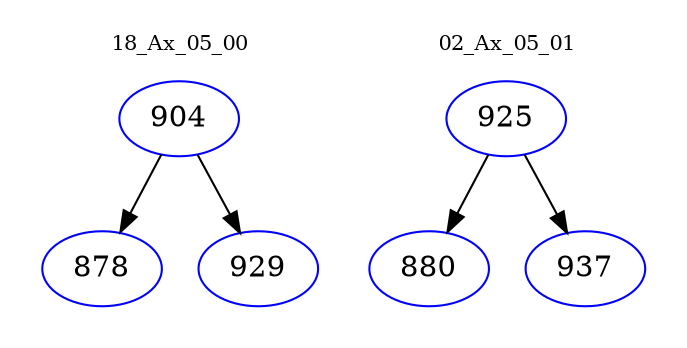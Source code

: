 digraph{
subgraph cluster_0 {
color = white
label = "18_Ax_05_00";
fontsize=10;
T0_904 [label="904", color="blue"]
T0_904 -> T0_878 [color="black"]
T0_878 [label="878", color="blue"]
T0_904 -> T0_929 [color="black"]
T0_929 [label="929", color="blue"]
}
subgraph cluster_1 {
color = white
label = "02_Ax_05_01";
fontsize=10;
T1_925 [label="925", color="blue"]
T1_925 -> T1_880 [color="black"]
T1_880 [label="880", color="blue"]
T1_925 -> T1_937 [color="black"]
T1_937 [label="937", color="blue"]
}
}
